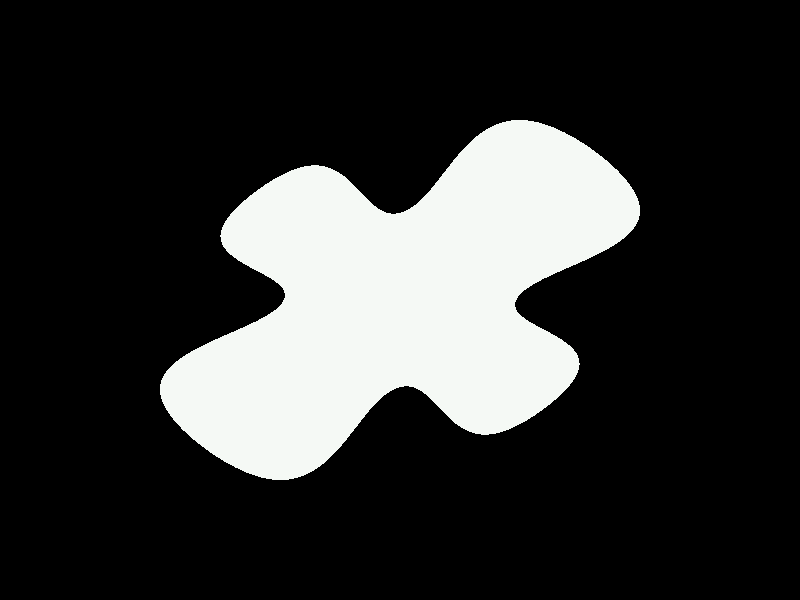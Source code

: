 #include "metals.inc"

#declare RR = 6;

#switch (clock) 
#case (0)
   #declare VP = <RR,0,0>;
   #break
#case (1)
   #declare VP = <0,RR,0>;
   #break
#case (2)
   #declare VP = <0,0,RR>;
   #break
#case (3)
   #declare VP = <0.7*RR,0.7*RR,0>;
   #break
#case (4)
   #declare VP = <0,0.7*RR,0.7*RR>;
   #break
#case (5)
   #declare VP = <0.7*RR,0,0.7*RR>;
   #break
#case (6)
   #declare VP = <0.7*RR,0.7*RR,0.7*RR>;
   #break
#end

camera {
   location VP
   up y
   right x
   angle 60
   sky <0,0,1>
   look_at <0,0,0>
}

light_source {
  <15,0,0>
  color rgb <1,0.5,0.5>
}
light_source {
  <0,15,0>
  color rgb <0.5,1.0,0.5>
}
light_source {
  <0,0,15>
  color rgb <0.5,0.5,1.0>
}

isosurface {
   function { 
      (1 + x*x) * (1 + y*y) * (1 + z*z) + 8 * x * y * z - 2
   }
   contained_by { 
      sphere { <0,0,0>, 4 }
   }
   threshold 0.00001
   accuracy 0.01
   max_gradient 15000
   open
   //texture { T_Copper_1C }
   //texture { T_Brass_1C }
   texture { T_Silver_5C }
}

